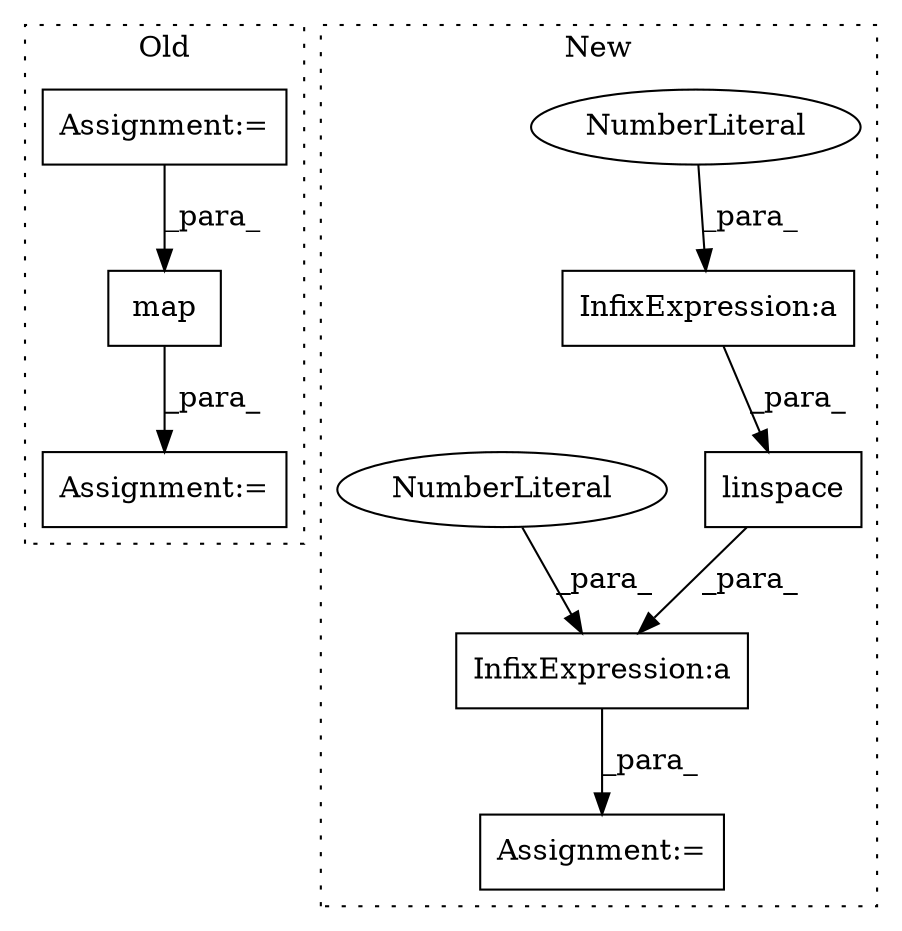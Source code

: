 digraph G {
subgraph cluster0 {
1 [label="map" a="32" s="1218,1267" l="4,1" shape="box"];
7 [label="Assignment:=" a="7" s="1069" l="1" shape="box"];
9 [label="Assignment:=" a="7" s="1212" l="1" shape="box"];
label = "Old";
style="dotted";
}
subgraph cluster1 {
2 [label="linspace" a="32" s="1101,1153" l="9,1" shape="box"];
3 [label="InfixExpression:a" a="27" s="1155" l="3" shape="box"];
4 [label="InfixExpression:a" a="27" s="1149" l="3" shape="box"];
5 [label="NumberLiteral" a="34" s="1152" l="1" shape="ellipse"];
6 [label="NumberLiteral" a="34" s="1158" l="1" shape="ellipse"];
8 [label="Assignment:=" a="7" s="1073" l="1" shape="box"];
label = "New";
style="dotted";
}
1 -> 9 [label="_para_"];
2 -> 3 [label="_para_"];
3 -> 8 [label="_para_"];
4 -> 2 [label="_para_"];
5 -> 4 [label="_para_"];
6 -> 3 [label="_para_"];
7 -> 1 [label="_para_"];
}